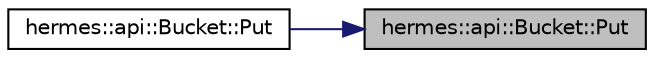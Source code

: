 digraph "hermes::api::Bucket::Put"
{
 // LATEX_PDF_SIZE
  edge [fontname="Helvetica",fontsize="10",labelfontname="Helvetica",labelfontsize="10"];
  node [fontname="Helvetica",fontsize="10",shape=record];
  rankdir="RL";
  Node1 [label="hermes::api::Bucket::Put",height=0.2,width=0.4,color="black", fillcolor="grey75", style="filled", fontcolor="black",tooltip=" "];
  Node1 -> Node2 [dir="back",color="midnightblue",fontsize="10",style="solid",fontname="Helvetica"];
  Node2 [label="hermes::api::Bucket::Put",height=0.2,width=0.4,color="black", fillcolor="white", style="filled",URL="$classhermes_1_1api_1_1_bucket.html#a025d344918acf90a60ba9efb978e6f6d",tooltip=" "];
}
